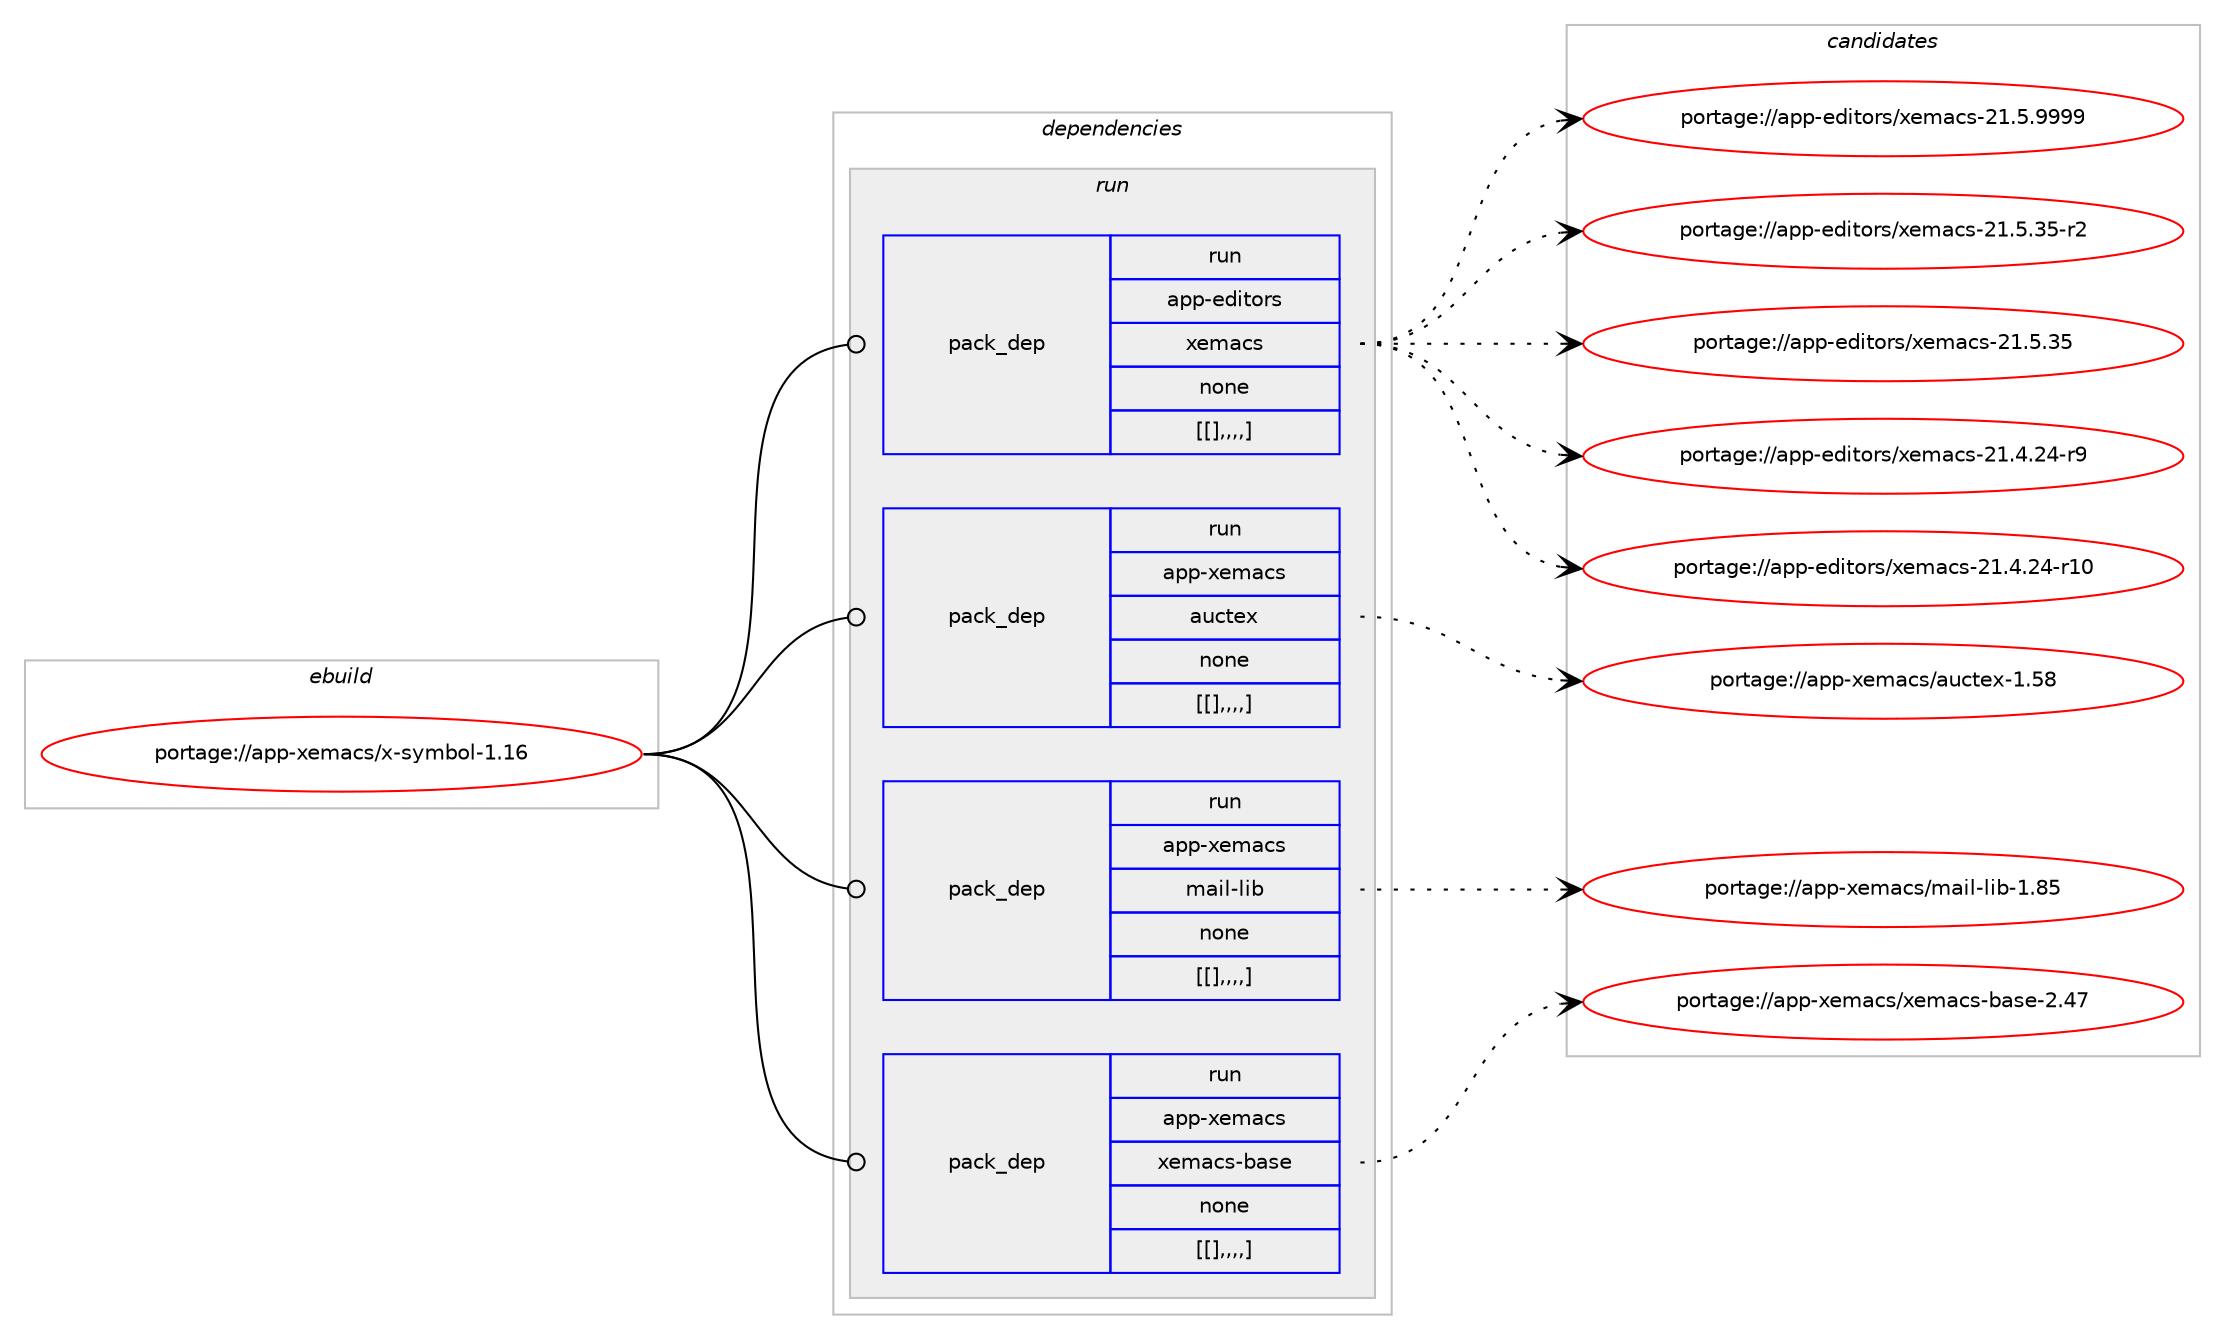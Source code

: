 digraph prolog {

# *************
# Graph options
# *************

newrank=true;
concentrate=true;
compound=true;
graph [rankdir=LR,fontname=Helvetica,fontsize=10,ranksep=1.5];#, ranksep=2.5, nodesep=0.2];
edge  [arrowhead=vee];
node  [fontname=Helvetica,fontsize=10];

# **********
# The ebuild
# **********

subgraph cluster_leftcol {
color=gray;
label=<<i>ebuild</i>>;
id [label="portage://app-xemacs/x-symbol-1.16", color=red, width=4, href="../app-xemacs/x-symbol-1.16.svg"];
}

# ****************
# The dependencies
# ****************

subgraph cluster_midcol {
color=gray;
label=<<i>dependencies</i>>;
subgraph cluster_compile {
fillcolor="#eeeeee";
style=filled;
label=<<i>compile</i>>;
}
subgraph cluster_compileandrun {
fillcolor="#eeeeee";
style=filled;
label=<<i>compile and run</i>>;
}
subgraph cluster_run {
fillcolor="#eeeeee";
style=filled;
label=<<i>run</i>>;
subgraph pack45543 {
dependency62937 [label=<<TABLE BORDER="0" CELLBORDER="1" CELLSPACING="0" CELLPADDING="4" WIDTH="220"><TR><TD ROWSPAN="6" CELLPADDING="30">pack_dep</TD></TR><TR><TD WIDTH="110">run</TD></TR><TR><TD>app-editors</TD></TR><TR><TD>xemacs</TD></TR><TR><TD>none</TD></TR><TR><TD>[[],,,,]</TD></TR></TABLE>>, shape=none, color=blue];
}
id:e -> dependency62937:w [weight=20,style="solid",arrowhead="odot"];
subgraph pack45544 {
dependency62938 [label=<<TABLE BORDER="0" CELLBORDER="1" CELLSPACING="0" CELLPADDING="4" WIDTH="220"><TR><TD ROWSPAN="6" CELLPADDING="30">pack_dep</TD></TR><TR><TD WIDTH="110">run</TD></TR><TR><TD>app-xemacs</TD></TR><TR><TD>auctex</TD></TR><TR><TD>none</TD></TR><TR><TD>[[],,,,]</TD></TR></TABLE>>, shape=none, color=blue];
}
id:e -> dependency62938:w [weight=20,style="solid",arrowhead="odot"];
subgraph pack45545 {
dependency62939 [label=<<TABLE BORDER="0" CELLBORDER="1" CELLSPACING="0" CELLPADDING="4" WIDTH="220"><TR><TD ROWSPAN="6" CELLPADDING="30">pack_dep</TD></TR><TR><TD WIDTH="110">run</TD></TR><TR><TD>app-xemacs</TD></TR><TR><TD>mail-lib</TD></TR><TR><TD>none</TD></TR><TR><TD>[[],,,,]</TD></TR></TABLE>>, shape=none, color=blue];
}
id:e -> dependency62939:w [weight=20,style="solid",arrowhead="odot"];
subgraph pack45546 {
dependency62940 [label=<<TABLE BORDER="0" CELLBORDER="1" CELLSPACING="0" CELLPADDING="4" WIDTH="220"><TR><TD ROWSPAN="6" CELLPADDING="30">pack_dep</TD></TR><TR><TD WIDTH="110">run</TD></TR><TR><TD>app-xemacs</TD></TR><TR><TD>xemacs-base</TD></TR><TR><TD>none</TD></TR><TR><TD>[[],,,,]</TD></TR></TABLE>>, shape=none, color=blue];
}
id:e -> dependency62940:w [weight=20,style="solid",arrowhead="odot"];
}
}

# **************
# The candidates
# **************

subgraph cluster_choices {
rank=same;
color=gray;
label=<<i>candidates</i>>;

subgraph choice45543 {
color=black;
nodesep=1;
choice971121124510110010511611111411547120101109979911545504946534657575757 [label="portage://app-editors/xemacs-21.5.9999", color=red, width=4,href="../app-editors/xemacs-21.5.9999.svg"];
choice971121124510110010511611111411547120101109979911545504946534651534511450 [label="portage://app-editors/xemacs-21.5.35-r2", color=red, width=4,href="../app-editors/xemacs-21.5.35-r2.svg"];
choice97112112451011001051161111141154712010110997991154550494653465153 [label="portage://app-editors/xemacs-21.5.35", color=red, width=4,href="../app-editors/xemacs-21.5.35.svg"];
choice971121124510110010511611111411547120101109979911545504946524650524511457 [label="portage://app-editors/xemacs-21.4.24-r9", color=red, width=4,href="../app-editors/xemacs-21.4.24-r9.svg"];
choice97112112451011001051161111141154712010110997991154550494652465052451144948 [label="portage://app-editors/xemacs-21.4.24-r10", color=red, width=4,href="../app-editors/xemacs-21.4.24-r10.svg"];
dependency62937:e -> choice971121124510110010511611111411547120101109979911545504946534657575757:w [style=dotted,weight="100"];
dependency62937:e -> choice971121124510110010511611111411547120101109979911545504946534651534511450:w [style=dotted,weight="100"];
dependency62937:e -> choice97112112451011001051161111141154712010110997991154550494653465153:w [style=dotted,weight="100"];
dependency62937:e -> choice971121124510110010511611111411547120101109979911545504946524650524511457:w [style=dotted,weight="100"];
dependency62937:e -> choice97112112451011001051161111141154712010110997991154550494652465052451144948:w [style=dotted,weight="100"];
}
subgraph choice45544 {
color=black;
nodesep=1;
choice971121124512010110997991154797117991161011204549465356 [label="portage://app-xemacs/auctex-1.58", color=red, width=4,href="../app-xemacs/auctex-1.58.svg"];
dependency62938:e -> choice971121124512010110997991154797117991161011204549465356:w [style=dotted,weight="100"];
}
subgraph choice45545 {
color=black;
nodesep=1;
choice97112112451201011099799115471099710510845108105984549465653 [label="portage://app-xemacs/mail-lib-1.85", color=red, width=4,href="../app-xemacs/mail-lib-1.85.svg"];
dependency62939:e -> choice97112112451201011099799115471099710510845108105984549465653:w [style=dotted,weight="100"];
}
subgraph choice45546 {
color=black;
nodesep=1;
choice971121124512010110997991154712010110997991154598971151014550465255 [label="portage://app-xemacs/xemacs-base-2.47", color=red, width=4,href="../app-xemacs/xemacs-base-2.47.svg"];
dependency62940:e -> choice971121124512010110997991154712010110997991154598971151014550465255:w [style=dotted,weight="100"];
}
}

}
